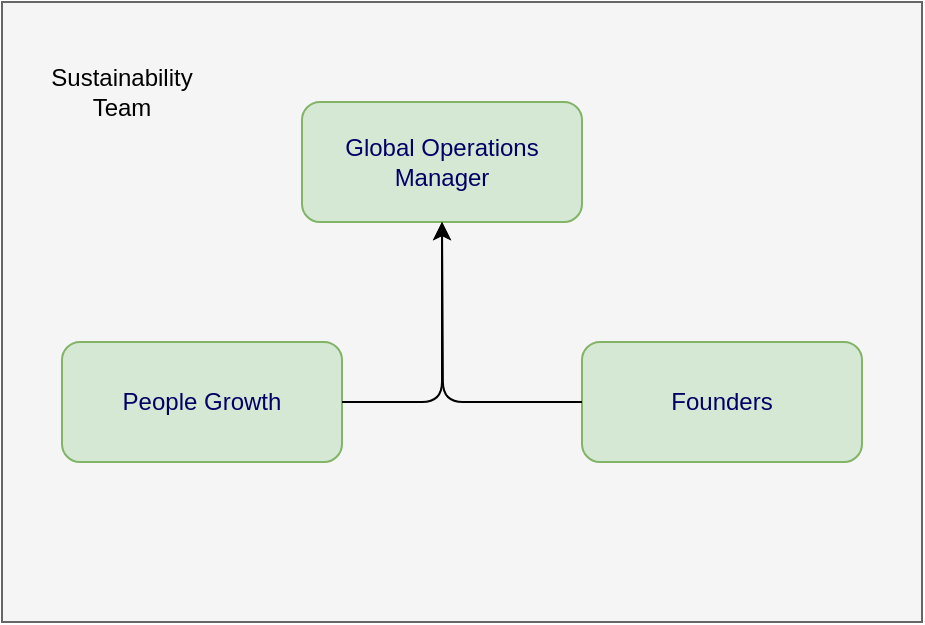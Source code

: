 <mxfile>
    <diagram id="PiLOzlAtZ9tE55HFJMz7" name="Página-1">
        <mxGraphModel dx="904" dy="631" grid="1" gridSize="10" guides="1" tooltips="1" connect="1" arrows="1" fold="1" page="1" pageScale="1" pageWidth="5000" pageHeight="3000" math="0" shadow="0">
            <root>
                <mxCell id="0"/>
                <mxCell id="1" parent="0"/>
                <mxCell id="10" value="" style="rounded=0;whiteSpace=wrap;html=1;fillColor=#f5f5f5;fontColor=#333333;strokeColor=#666666;" vertex="1" parent="1">
                    <mxGeometry x="240" y="160" width="460" height="310" as="geometry"/>
                </mxCell>
                <mxCell id="2" value="&lt;font style=&quot;color: rgb(0, 0, 102);&quot;&gt;Global Operations Manager&lt;/font&gt;" style="rounded=1;whiteSpace=wrap;html=1;fillColor=#d5e8d4;strokeColor=#82b366;" vertex="1" parent="1">
                    <mxGeometry x="390" y="210" width="140" height="60" as="geometry"/>
                </mxCell>
                <mxCell id="3" value="&lt;font style=&quot;color: rgb(0, 0, 102);&quot;&gt;People Growth&lt;/font&gt;" style="rounded=1;whiteSpace=wrap;html=1;fillColor=#d5e8d4;strokeColor=#82b366;" vertex="1" parent="1">
                    <mxGeometry x="270" y="330" width="140" height="60" as="geometry"/>
                </mxCell>
                <mxCell id="4" value="&lt;font style=&quot;color: rgb(0, 0, 102);&quot;&gt;Founders&lt;/font&gt;" style="rounded=1;whiteSpace=wrap;html=1;fillColor=#d5e8d4;strokeColor=#82b366;" vertex="1" parent="1">
                    <mxGeometry x="530" y="330" width="140" height="60" as="geometry"/>
                </mxCell>
                <mxCell id="7" value="" style="endArrow=classic;html=1;entryX=0.5;entryY=1;entryDx=0;entryDy=0;exitX=1;exitY=0.5;exitDx=0;exitDy=0;edgeStyle=orthogonalEdgeStyle;" edge="1" parent="1" source="3" target="2">
                    <mxGeometry width="50" height="50" relative="1" as="geometry">
                        <mxPoint x="510" y="370" as="sourcePoint"/>
                        <mxPoint x="560" y="320" as="targetPoint"/>
                    </mxGeometry>
                </mxCell>
                <mxCell id="8" value="" style="endArrow=classic;html=1;exitX=0;exitY=0.5;exitDx=0;exitDy=0;edgeStyle=orthogonalEdgeStyle;" edge="1" parent="1" source="4">
                    <mxGeometry width="50" height="50" relative="1" as="geometry">
                        <mxPoint x="510" y="370" as="sourcePoint"/>
                        <mxPoint x="460" y="270" as="targetPoint"/>
                    </mxGeometry>
                </mxCell>
                <mxCell id="9" value="Sustainability Team" style="text;html=1;align=center;verticalAlign=middle;whiteSpace=wrap;rounded=0;" vertex="1" parent="1">
                    <mxGeometry x="270" y="190" width="60" height="30" as="geometry"/>
                </mxCell>
            </root>
        </mxGraphModel>
    </diagram>
</mxfile>